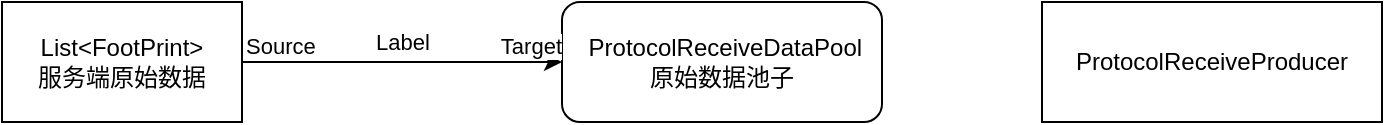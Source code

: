 <mxfile version="16.6.3" type="github"><diagram id="7ACB99--ggqTHxi02AG_" name="第 1 页"><mxGraphModel dx="1422" dy="804" grid="1" gridSize="10" guides="1" tooltips="1" connect="1" arrows="1" fold="1" page="1" pageScale="1" pageWidth="1600" pageHeight="900" math="0" shadow="0"><root><mxCell id="0"/><mxCell id="1" parent="0"/><mxCell id="wXnDLH4k3RtMbhhv4Sjh-1" value="List&amp;lt;FootPrint&amp;gt;&lt;br&gt;服务端原始数据" style="rounded=0;whiteSpace=wrap;html=1;" parent="1" vertex="1"><mxGeometry x="80" y="140" width="120" height="60" as="geometry"/></mxCell><mxCell id="wXnDLH4k3RtMbhhv4Sjh-2" value="&amp;nbsp;ProtocolReceiveDataPool&lt;br&gt;原始数据池子" style="rounded=1;whiteSpace=wrap;html=1;" parent="1" vertex="1"><mxGeometry x="360" y="140" width="160" height="60" as="geometry"/></mxCell><mxCell id="wXnDLH4k3RtMbhhv4Sjh-4" value="" style="endArrow=classic;html=1;rounded=0;" parent="1" edge="1"><mxGeometry relative="1" as="geometry"><mxPoint x="200" y="170" as="sourcePoint"/><mxPoint x="360" y="170" as="targetPoint"/></mxGeometry></mxCell><mxCell id="wXnDLH4k3RtMbhhv4Sjh-5" value="Label" style="edgeLabel;resizable=0;html=1;align=center;verticalAlign=middle;" parent="wXnDLH4k3RtMbhhv4Sjh-4" connectable="0" vertex="1"><mxGeometry relative="1" as="geometry"><mxPoint y="-10" as="offset"/></mxGeometry></mxCell><mxCell id="wXnDLH4k3RtMbhhv4Sjh-6" value="Source" style="edgeLabel;resizable=0;html=1;align=left;verticalAlign=bottom;" parent="wXnDLH4k3RtMbhhv4Sjh-4" connectable="0" vertex="1"><mxGeometry x="-1" relative="1" as="geometry"/></mxCell><mxCell id="wXnDLH4k3RtMbhhv4Sjh-7" value="Target" style="edgeLabel;resizable=0;html=1;align=right;verticalAlign=bottom;" parent="wXnDLH4k3RtMbhhv4Sjh-4" connectable="0" vertex="1"><mxGeometry x="1" relative="1" as="geometry"/></mxCell><mxCell id="wXnDLH4k3RtMbhhv4Sjh-8" value="ProtocolReceiveProducer" style="rounded=0;whiteSpace=wrap;html=1;" parent="1" vertex="1"><mxGeometry x="600" y="140" width="170" height="60" as="geometry"/></mxCell></root></mxGraphModel></diagram></mxfile>